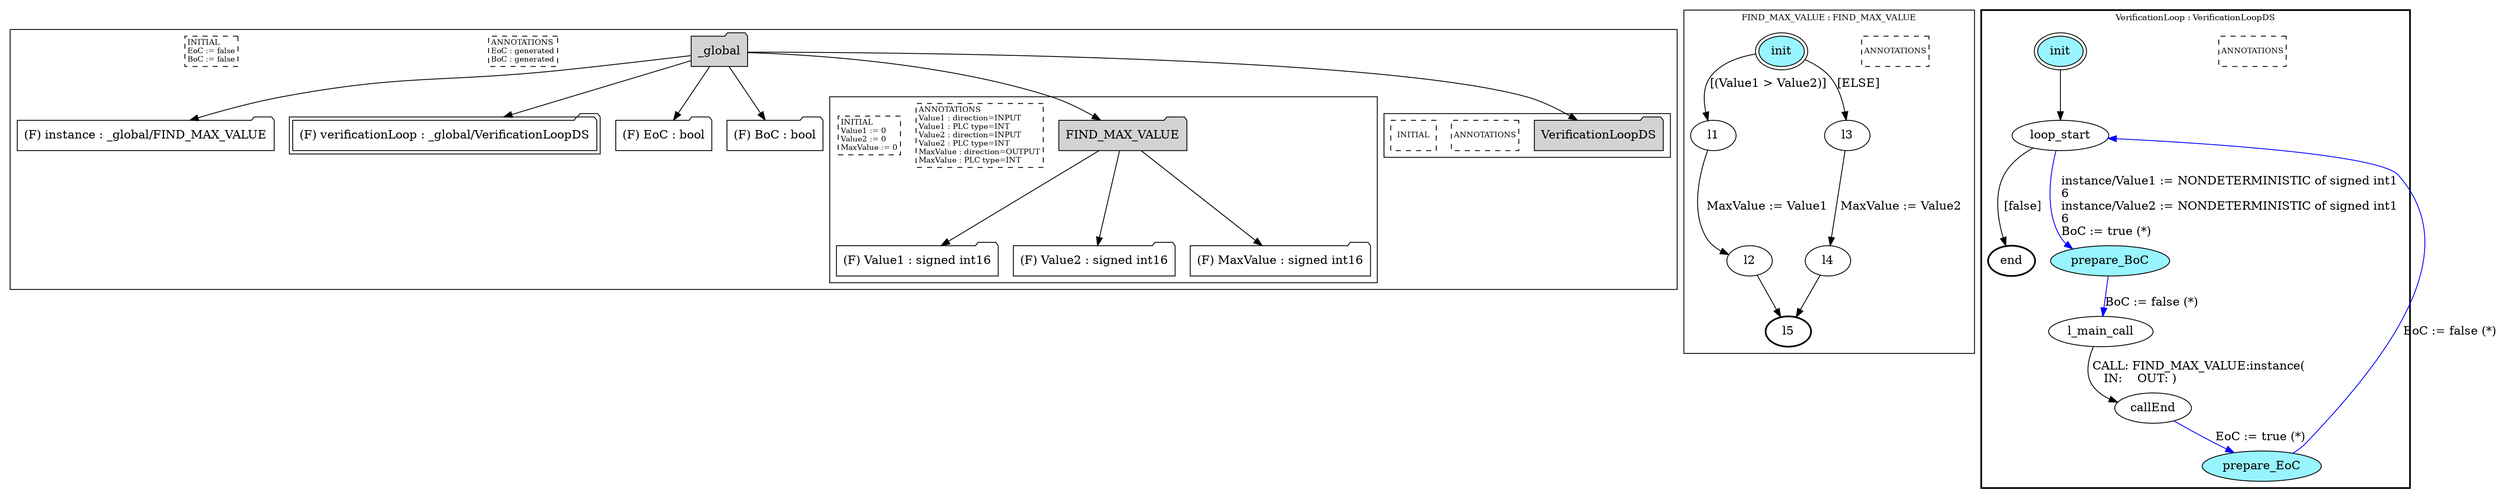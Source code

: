 digraph G {
	subgraph cluster__global1680630881 {
		node [shape="folder", style="filled"];
		//label="_global";
		_global1680630881 [label="_global"];
		_global1680630881 -> instance203498806;
		instance203498806 [label = "(F) instance : _global/FIND_MAX_VALUE", fillcolor="white" ];
		_global1680630881 -> verificationLoop158505623;
		verificationLoop158505623 [label = "(F) verificationLoop : _global/VerificationLoopDS", fillcolor="white" , peripheries=2];
		_global1680630881 -> EoC93981118;
		EoC93981118 [label = "(F) EoC : bool", fillcolor="white" ];
		_global1680630881 -> BoC722929970;
		BoC722929970 [label = "(F) BoC : bool", fillcolor="white" ];
		_global1680630881 -> FIND_MAX_VALUE986604358;
		subgraph cluster_FIND_MAX_VALUE986604358 {
			node [shape="folder", style="filled"];
			//label="FIND_MAX_VALUE";
			FIND_MAX_VALUE986604358 [label="FIND_MAX_VALUE"];
			FIND_MAX_VALUE986604358 -> Value11703169174;
			Value11703169174 [label = "(F) Value1 : signed int16", fillcolor="white" ];
			FIND_MAX_VALUE986604358 -> Value21446188993;
			Value21446188993 [label = "(F) Value2 : signed int16", fillcolor="white" ];
			FIND_MAX_VALUE986604358 -> MaxValue79362455;
			MaxValue79362455 [label = "(F) MaxValue : signed int16", fillcolor="white" ];
			
			annotations_pseudonode_FIND_MAX_VALUE986604358 [
				label="ANNOTATIONS\lValue1 : direction=INPUT\lValue1 : PLC type=INT\lValue2 : direction=INPUT\lValue2 : PLC type=INT\lMaxValue : direction=OUTPUT\lMaxValue : PLC type=INT\l",
				fontsize=9, margin="0.04,0.04", fillcolor="white", shape="rectangle", style="dashed"];
			initamt_pseudonode_FIND_MAX_VALUE986604358 [
				label="INITIAL\lValue1 := 0\lValue2 := 0\lMaxValue := 0\l",
				fontsize=9, margin="0.04,0.04", fillcolor="lightyellow", shape="rectangle", style="dashed"];
		}
		_global1680630881 -> VerificationLoopDS1761382759;
		subgraph cluster_VerificationLoopDS1761382759 {
			node [shape="folder", style="filled"];
			//label="VerificationLoopDS";
			VerificationLoopDS1761382759 [label="VerificationLoopDS"];
			
			annotations_pseudonode_VerificationLoopDS1761382759 [
				label="ANNOTATIONS",
				fontsize=9, margin="0.04,0.04", fillcolor="white", shape="rectangle", style="dashed"];
			initamt_pseudonode_VerificationLoopDS1761382759 [
				label="INITIAL",
				fontsize=9, margin="0.04,0.04", fillcolor="lightyellow", shape="rectangle", style="dashed"];
		}
		
		annotations_pseudonode__global1680630881 [
			label="ANNOTATIONS\lEoC : generated\lBoC : generated\l",
			fontsize=9, margin="0.04,0.04", fillcolor="white", shape="rectangle", style="dashed"];
		initamt_pseudonode__global1680630881 [
			label="INITIAL\lEoC := false\lBoC := false\l",
			fontsize=9, margin="0.04,0.04", fillcolor="lightyellow", shape="rectangle", style="dashed"];
	}
	subgraph clusterFIND_MAX_VALUE {
		node [style="filled"];
		color="black";
		fontsize=10;
		ranksep=0.4;
		
		label="FIND_MAX_VALUE : FIND_MAX_VALUE";
		
		annotations_pseudonode_FIND_MAX_VALUE [
			label="ANNOTATIONS",
			fontsize=9, margin="0.04,0.04", fillcolor="white", shape="rectangle", style="dashed"];
		
		init_FIND_MAX_VALUE [label="init", color="black", fillcolor="cadetblue1", peripheries=2, shape="ellipse"];
		l1_FIND_MAX_VALUE [label="l1", color="black", fillcolor="white", shape="ellipse"];
		l2_FIND_MAX_VALUE [label="l2", color="black", fillcolor="white", shape="ellipse"];
		l3_FIND_MAX_VALUE [label="l3", color="black", fillcolor="white", shape="ellipse"];
		l4_FIND_MAX_VALUE [label="l4", color="black", fillcolor="white", shape="ellipse"];
		l5_FIND_MAX_VALUE [label="l5", color="black", fillcolor="white", style=bold, shape="ellipse"];
		init_FIND_MAX_VALUE -> l1_FIND_MAX_VALUE [color="black", label="[(Value1 > Value2)]"];
		l1_FIND_MAX_VALUE -> l2_FIND_MAX_VALUE [color="black", label="MaxValue := Value1"];
		init_FIND_MAX_VALUE -> l3_FIND_MAX_VALUE [color="black", label="[ELSE]"];
		l3_FIND_MAX_VALUE -> l4_FIND_MAX_VALUE [color="black", label="MaxValue := Value2"];
		l2_FIND_MAX_VALUE -> l5_FIND_MAX_VALUE [color="black", label=""];
		l4_FIND_MAX_VALUE -> l5_FIND_MAX_VALUE [color="black", label=""];
	}
	subgraph clusterVerificationLoop {
		node [style="filled"];
		style=bold;
		color="black";
		fontsize=10;
		ranksep=0.4;
		
		label="VerificationLoop : VerificationLoopDS";
		
		annotations_pseudonode_VerificationLoop [
			label="ANNOTATIONS",
			fontsize=9, margin="0.04,0.04", fillcolor="white", shape="rectangle", style="dashed"];
		
		init_VerificationLoop [label="init", color="black", fillcolor="cadetblue1", peripheries=2, shape="ellipse"];
		end_VerificationLoop [label="end", color="black", fillcolor="cadetblue1", style=bold, shape="ellipse"];
		loop_start_VerificationLoop [label="loop_start", color="black", fillcolor="white", shape="ellipse"];
		prepare_BoC_VerificationLoop [label="prepare_BoC", color="black", fillcolor="cadetblue1", shape="ellipse"];
		l_main_call_VerificationLoop [label="l_main_call", color="black", fillcolor="white", shape="ellipse"];
		callEnd_VerificationLoop [label="callEnd", color="black", fillcolor="white", shape="ellipse"];
		prepare_EoC_VerificationLoop [label="prepare_EoC", color="black", fillcolor="cadetblue1", shape="ellipse"];
		init_VerificationLoop -> loop_start_VerificationLoop [color="black", label=""];
		loop_start_VerificationLoop -> prepare_BoC_VerificationLoop [color="blue", label="instance/Value1 := NONDETERMINISTIC of signed int1\l6\linstance/Value2 := NONDETERMINISTIC of signed int1\l6\lBoC := true (*)\l"];
		prepare_BoC_VerificationLoop -> l_main_call_VerificationLoop [color="blue", label="BoC := false (*)"];
		l_main_call_VerificationLoop -> callEnd_VerificationLoop [color="black", label="CALL: FIND_MAX_VALUE:instance(\l   IN:    OUT: )\l"];
		callEnd_VerificationLoop -> prepare_EoC_VerificationLoop [color="blue", label="EoC := true (*)"];
		prepare_EoC_VerificationLoop -> loop_start_VerificationLoop [color="blue", label="EoC := false (*)"];
		loop_start_VerificationLoop -> end_VerificationLoop [color="black", label="[false]"];
	}
}

